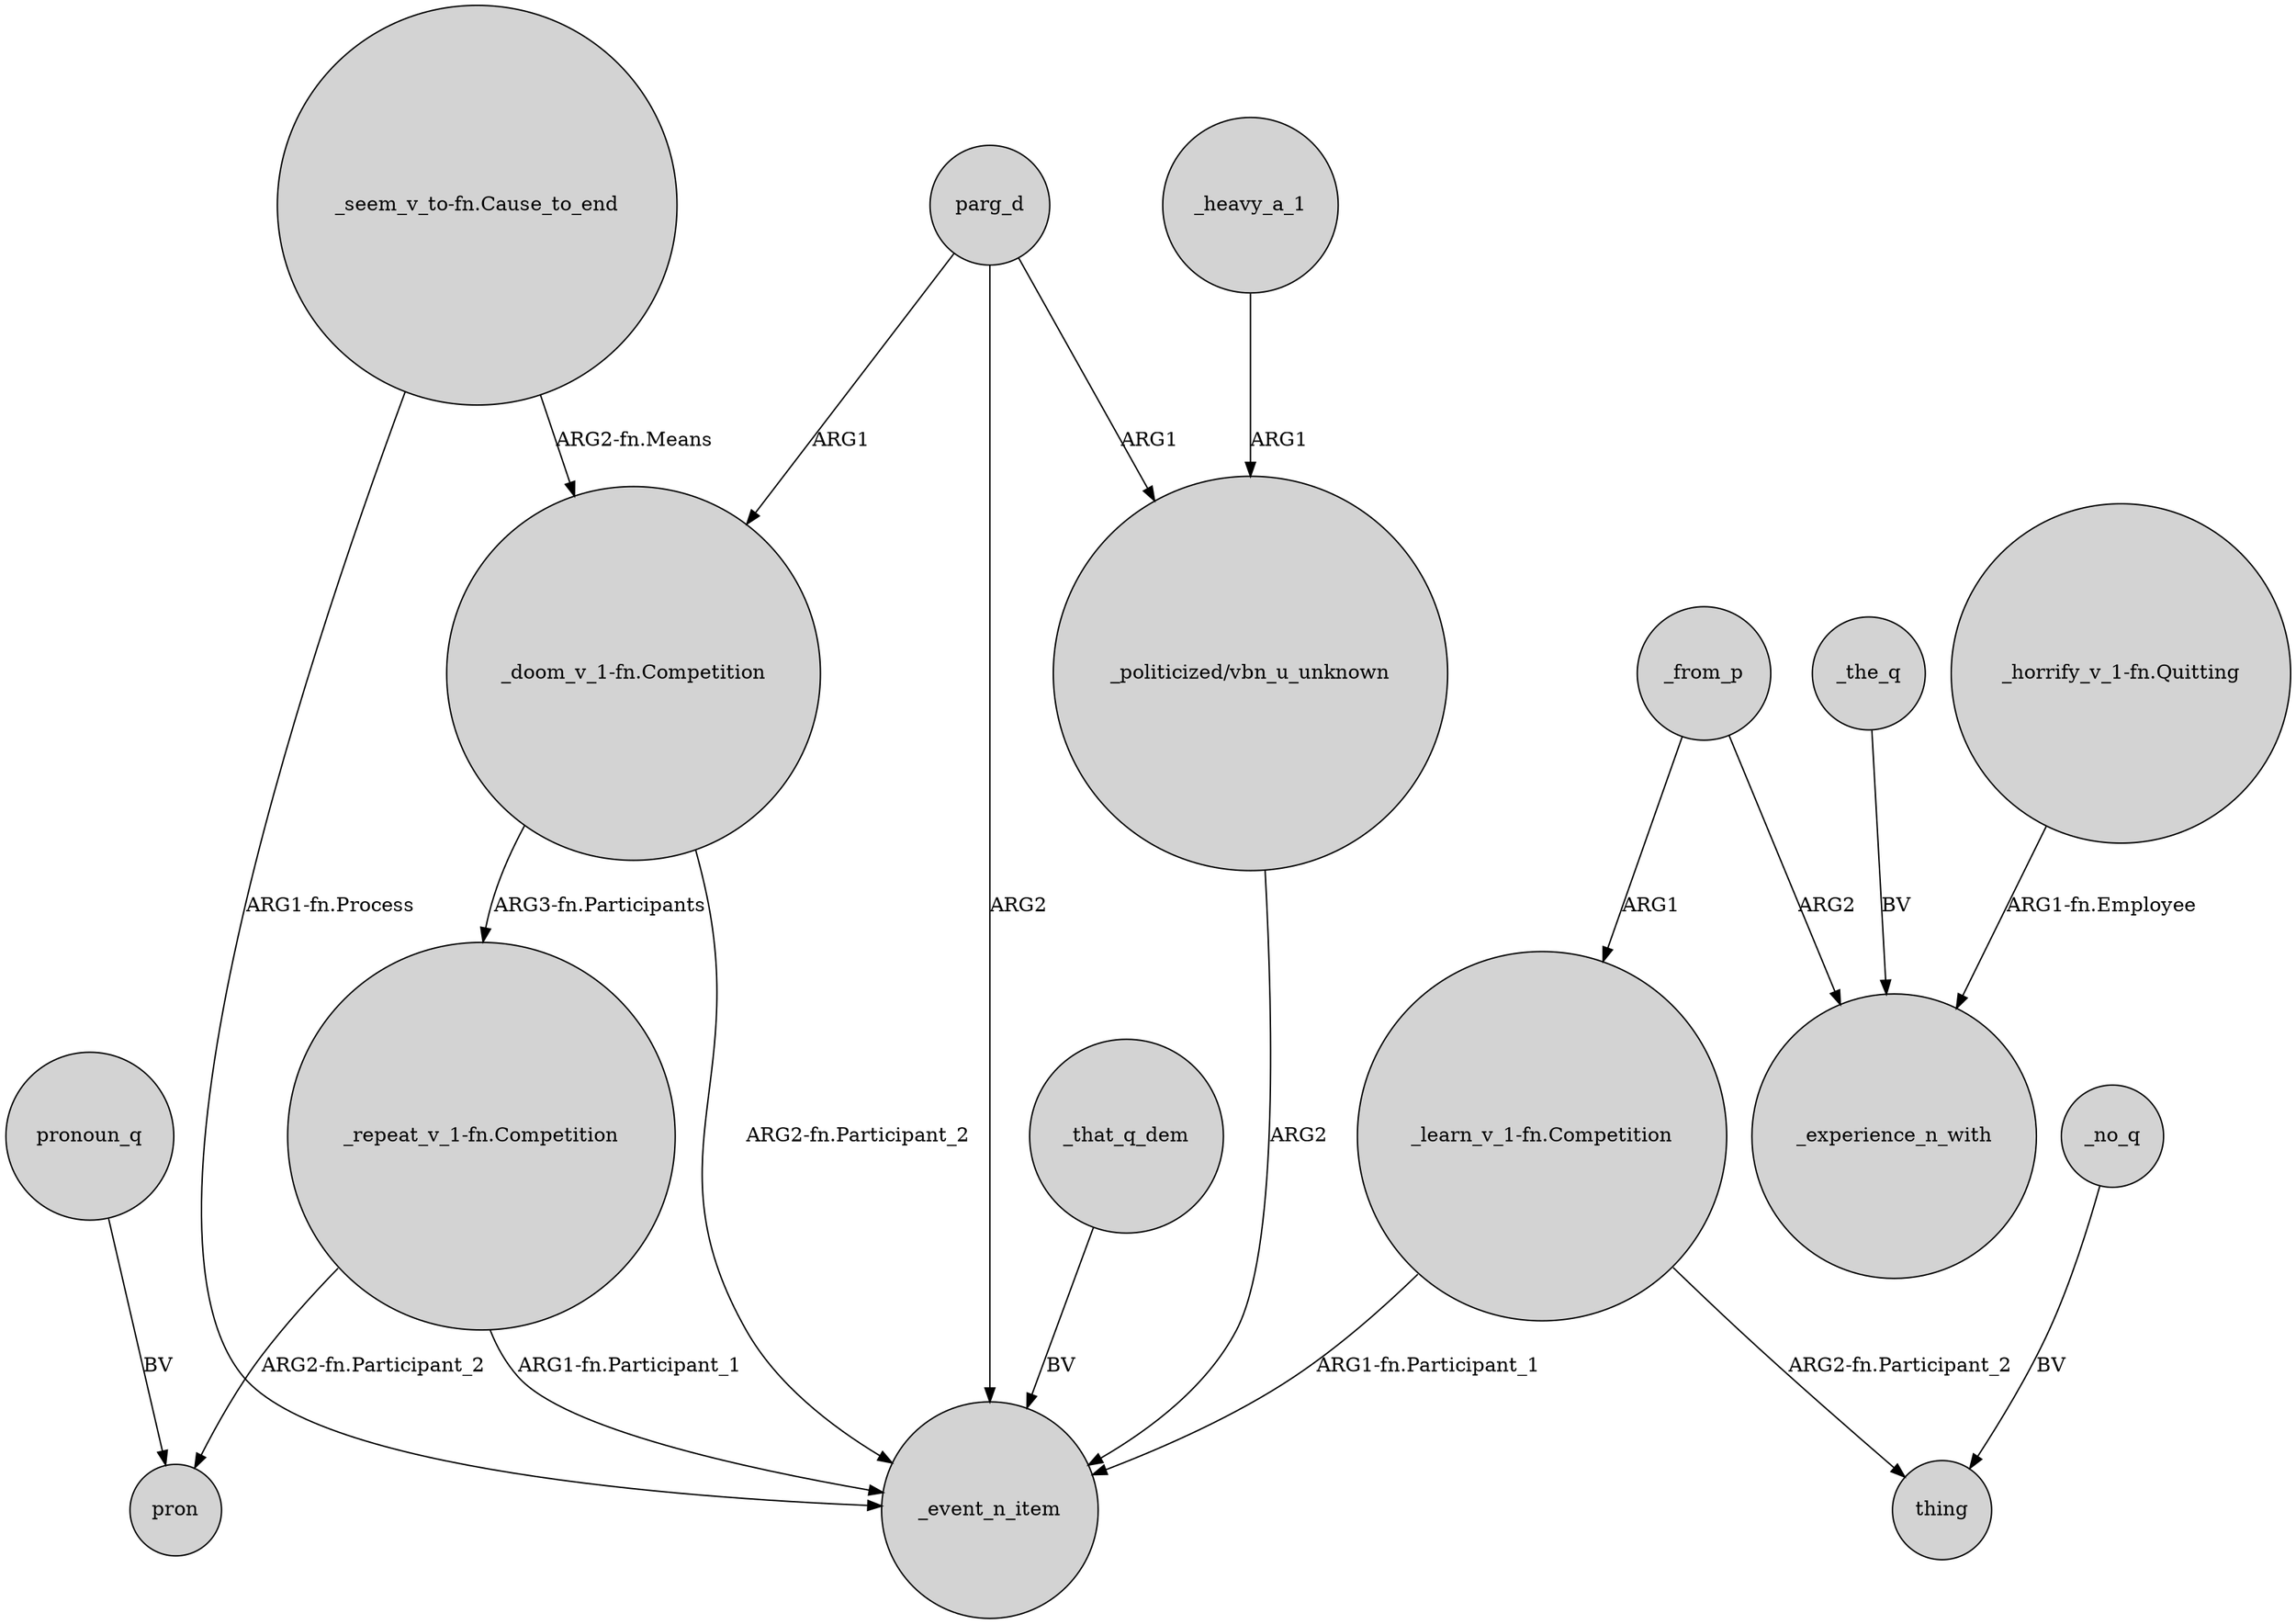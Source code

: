 digraph {
	node [shape=circle style=filled]
	"_politicized/vbn_u_unknown" -> _event_n_item [label=ARG2]
	_from_p -> _experience_n_with [label=ARG2]
	"_doom_v_1-fn.Competition" -> _event_n_item [label="ARG2-fn.Participant_2"]
	_heavy_a_1 -> "_politicized/vbn_u_unknown" [label=ARG1]
	"_repeat_v_1-fn.Competition" -> _event_n_item [label="ARG1-fn.Participant_1"]
	parg_d -> "_politicized/vbn_u_unknown" [label=ARG1]
	"_learn_v_1-fn.Competition" -> thing [label="ARG2-fn.Participant_2"]
	parg_d -> _event_n_item [label=ARG2]
	"_repeat_v_1-fn.Competition" -> pron [label="ARG2-fn.Participant_2"]
	_no_q -> thing [label=BV]
	pronoun_q -> pron [label=BV]
	parg_d -> "_doom_v_1-fn.Competition" [label=ARG1]
	"_learn_v_1-fn.Competition" -> _event_n_item [label="ARG1-fn.Participant_1"]
	_that_q_dem -> _event_n_item [label=BV]
	_from_p -> "_learn_v_1-fn.Competition" [label=ARG1]
	"_doom_v_1-fn.Competition" -> "_repeat_v_1-fn.Competition" [label="ARG3-fn.Participants"]
	_the_q -> _experience_n_with [label=BV]
	"_horrify_v_1-fn.Quitting" -> _experience_n_with [label="ARG1-fn.Employee"]
	"_seem_v_to-fn.Cause_to_end" -> "_doom_v_1-fn.Competition" [label="ARG2-fn.Means"]
	"_seem_v_to-fn.Cause_to_end" -> _event_n_item [label="ARG1-fn.Process"]
}
